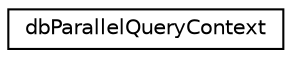 digraph "Graphical Class Hierarchy"
{
 // INTERACTIVE_SVG=YES
 // LATEX_PDF_SIZE
  edge [fontname="Helvetica",fontsize="10",labelfontname="Helvetica",labelfontsize="10"];
  node [fontname="Helvetica",fontsize="10",shape=record];
  rankdir="LR";
  Node0 [label="dbParallelQueryContext",height=0.2,width=0.4,color="black", fillcolor="white", style="filled",URL="$classdbParallelQueryContext.html",tooltip=" "];
}
